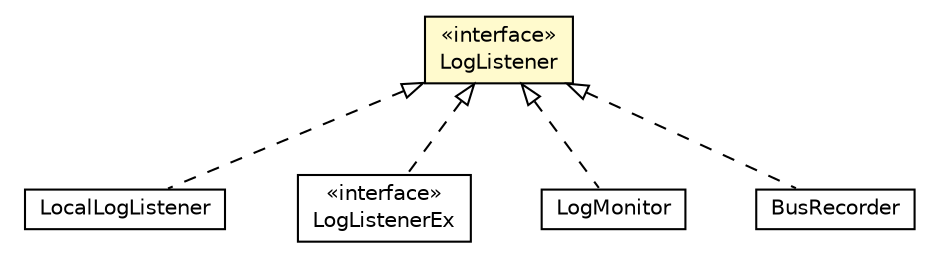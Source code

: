 #!/usr/local/bin/dot
#
# Class diagram 
# Generated by UMLGraph version R5_6-24-gf6e263 (http://www.umlgraph.org/)
#

digraph G {
	edge [fontname="Helvetica",fontsize=10,labelfontname="Helvetica",labelfontsize=10];
	node [fontname="Helvetica",fontsize=10,shape=plaintext];
	nodesep=0.25;
	ranksep=0.5;
	// org.universAAL.middleware.container.LogListener
	c5308811 [label=<<table title="org.universAAL.middleware.container.LogListener" border="0" cellborder="1" cellspacing="0" cellpadding="2" port="p" bgcolor="lemonChiffon" href="./LogListener.html">
		<tr><td><table border="0" cellspacing="0" cellpadding="1">
<tr><td align="center" balign="center"> &#171;interface&#187; </td></tr>
<tr><td align="center" balign="center"> LogListener </td></tr>
		</table></td></tr>
		</table>>, URL="./LogListener.html", fontname="Helvetica", fontcolor="black", fontsize=10.0];
	// org.universAAL.middleware.managers.distributedmw.impl.LogListenerHandler.LocalLogListener
	c5309972 [label=<<table title="org.universAAL.middleware.managers.distributedmw.impl.LogListenerHandler.LocalLogListener" border="0" cellborder="1" cellspacing="0" cellpadding="2" port="p" href="../managers/distributedmw/impl/LogListenerHandler.LocalLogListener.html">
		<tr><td><table border="0" cellspacing="0" cellpadding="1">
<tr><td align="center" balign="center"> LocalLogListener </td></tr>
		</table></td></tr>
		</table>>, URL="../managers/distributedmw/impl/LogListenerHandler.LocalLogListener.html", fontname="Helvetica", fontcolor="black", fontsize=10.0];
	// org.universAAL.tools.logmonitor.LogListenerEx
	c5311297 [label=<<table title="org.universAAL.tools.logmonitor.LogListenerEx" border="0" cellborder="1" cellspacing="0" cellpadding="2" port="p" href="../../tools/logmonitor/LogListenerEx.html">
		<tr><td><table border="0" cellspacing="0" cellpadding="1">
<tr><td align="center" balign="center"> &#171;interface&#187; </td></tr>
<tr><td align="center" balign="center"> LogListenerEx </td></tr>
		</table></td></tr>
		</table>>, URL="../../tools/logmonitor/LogListenerEx.html", fontname="Helvetica", fontcolor="black", fontsize=10.0];
	// org.universAAL.tools.logmonitor.LogMonitor
	c5311300 [label=<<table title="org.universAAL.tools.logmonitor.LogMonitor" border="0" cellborder="1" cellspacing="0" cellpadding="2" port="p" href="../../tools/logmonitor/LogMonitor.html">
		<tr><td><table border="0" cellspacing="0" cellpadding="1">
<tr><td align="center" balign="center"> LogMonitor </td></tr>
		</table></td></tr>
		</table>>, URL="../../tools/logmonitor/LogMonitor.html", fontname="Helvetica", fontcolor="black", fontsize=10.0];
	// org.universAAL.tools.makrorecorder.osgi.pattern.BusRecorder
	c5311346 [label=<<table title="org.universAAL.tools.makrorecorder.osgi.pattern.BusRecorder" border="0" cellborder="1" cellspacing="0" cellpadding="2" port="p" href="../../tools/makrorecorder/osgi/pattern/BusRecorder.html">
		<tr><td><table border="0" cellspacing="0" cellpadding="1">
<tr><td align="center" balign="center"> BusRecorder </td></tr>
		</table></td></tr>
		</table>>, URL="../../tools/makrorecorder/osgi/pattern/BusRecorder.html", fontname="Helvetica", fontcolor="black", fontsize=10.0];
	//org.universAAL.middleware.managers.distributedmw.impl.LogListenerHandler.LocalLogListener implements org.universAAL.middleware.container.LogListener
	c5308811:p -> c5309972:p [dir=back,arrowtail=empty,style=dashed];
	//org.universAAL.tools.logmonitor.LogListenerEx implements org.universAAL.middleware.container.LogListener
	c5308811:p -> c5311297:p [dir=back,arrowtail=empty,style=dashed];
	//org.universAAL.tools.logmonitor.LogMonitor implements org.universAAL.middleware.container.LogListener
	c5308811:p -> c5311300:p [dir=back,arrowtail=empty,style=dashed];
	//org.universAAL.tools.makrorecorder.osgi.pattern.BusRecorder implements org.universAAL.middleware.container.LogListener
	c5308811:p -> c5311346:p [dir=back,arrowtail=empty,style=dashed];
}

